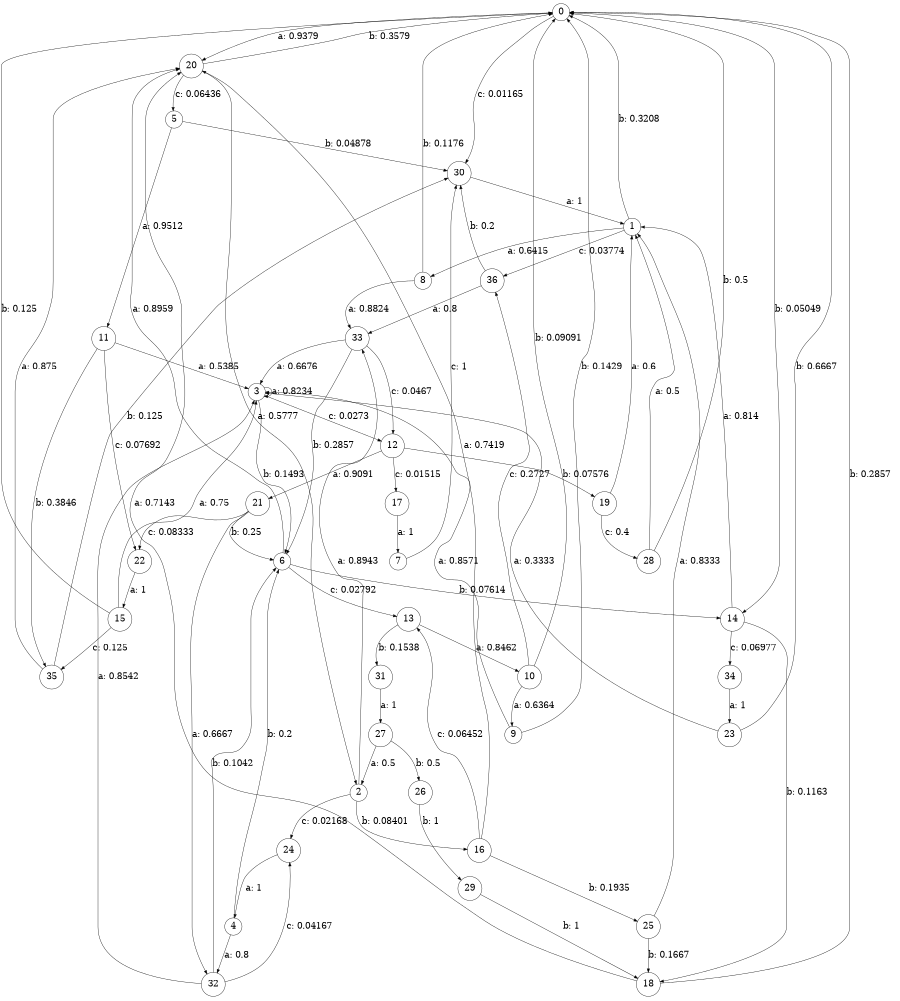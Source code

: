 digraph "d1-400nw-t0-cen-SML" {
size = "6,8.5";
ratio = "fill";
node [shape = circle];
node [fontsize = 24];
edge [fontsize = 24];
0 -> 20 [label = "a: 0.9379   "];
0 -> 14 [label = "b: 0.05049  "];
0 -> 30 [label = "c: 0.01165  "];
1 -> 8 [label = "a: 0.6415   "];
1 -> 0 [label = "b: 0.3208   "];
1 -> 36 [label = "c: 0.03774  "];
2 -> 33 [label = "a: 0.8943   "];
2 -> 16 [label = "b: 0.08401  "];
2 -> 24 [label = "c: 0.02168  "];
3 -> 3 [label = "a: 0.8234   "];
3 -> 6 [label = "b: 0.1493   "];
3 -> 12 [label = "c: 0.0273   "];
4 -> 32 [label = "a: 0.8      "];
4 -> 6 [label = "b: 0.2      "];
5 -> 11 [label = "a: 0.9512   "];
5 -> 30 [label = "b: 0.04878  "];
6 -> 20 [label = "a: 0.8959   "];
6 -> 14 [label = "b: 0.07614  "];
6 -> 13 [label = "c: 0.02792  "];
7 -> 30 [label = "c: 1        "];
8 -> 33 [label = "a: 0.8824   "];
8 -> 0 [label = "b: 0.1176   "];
9 -> 3 [label = "a: 0.8571   "];
9 -> 0 [label = "b: 0.1429   "];
10 -> 9 [label = "a: 0.6364   "];
10 -> 0 [label = "b: 0.09091  "];
10 -> 36 [label = "c: 0.2727   "];
11 -> 3 [label = "a: 0.5385   "];
11 -> 35 [label = "b: 0.3846   "];
11 -> 22 [label = "c: 0.07692  "];
12 -> 21 [label = "a: 0.9091   "];
12 -> 19 [label = "b: 0.07576  "];
12 -> 17 [label = "c: 0.01515  "];
13 -> 10 [label = "a: 0.8462   "];
13 -> 31 [label = "b: 0.1538   "];
14 -> 1 [label = "a: 0.814    "];
14 -> 18 [label = "b: 0.1163   "];
14 -> 34 [label = "c: 0.06977  "];
15 -> 3 [label = "a: 0.75     "];
15 -> 0 [label = "b: 0.125    "];
15 -> 35 [label = "c: 0.125    "];
16 -> 20 [label = "a: 0.7419   "];
16 -> 25 [label = "b: 0.1935   "];
16 -> 13 [label = "c: 0.06452  "];
17 -> 7 [label = "a: 1        "];
18 -> 20 [label = "a: 0.7143   "];
18 -> 0 [label = "b: 0.2857   "];
19 -> 1 [label = "a: 0.6      "];
19 -> 28 [label = "c: 0.4      "];
20 -> 2 [label = "a: 0.5777   "];
20 -> 0 [label = "b: 0.3579   "];
20 -> 5 [label = "c: 0.06436  "];
21 -> 32 [label = "a: 0.6667   "];
21 -> 6 [label = "b: 0.25     "];
21 -> 22 [label = "c: 0.08333  "];
22 -> 15 [label = "a: 1        "];
23 -> 3 [label = "a: 0.3333   "];
23 -> 0 [label = "b: 0.6667   "];
24 -> 4 [label = "a: 1        "];
25 -> 1 [label = "a: 0.8333   "];
25 -> 18 [label = "b: 0.1667   "];
26 -> 29 [label = "b: 1        "];
27 -> 2 [label = "a: 0.5      "];
27 -> 26 [label = "b: 0.5      "];
28 -> 1 [label = "a: 0.5      "];
28 -> 0 [label = "b: 0.5      "];
29 -> 18 [label = "b: 1        "];
30 -> 1 [label = "a: 1        "];
31 -> 27 [label = "a: 1        "];
32 -> 3 [label = "a: 0.8542   "];
32 -> 6 [label = "b: 0.1042   "];
32 -> 24 [label = "c: 0.04167  "];
33 -> 3 [label = "a: 0.6676   "];
33 -> 6 [label = "b: 0.2857   "];
33 -> 12 [label = "c: 0.0467   "];
34 -> 23 [label = "a: 1        "];
35 -> 20 [label = "a: 0.875    "];
35 -> 30 [label = "b: 0.125    "];
36 -> 33 [label = "a: 0.8      "];
36 -> 30 [label = "b: 0.2      "];
}